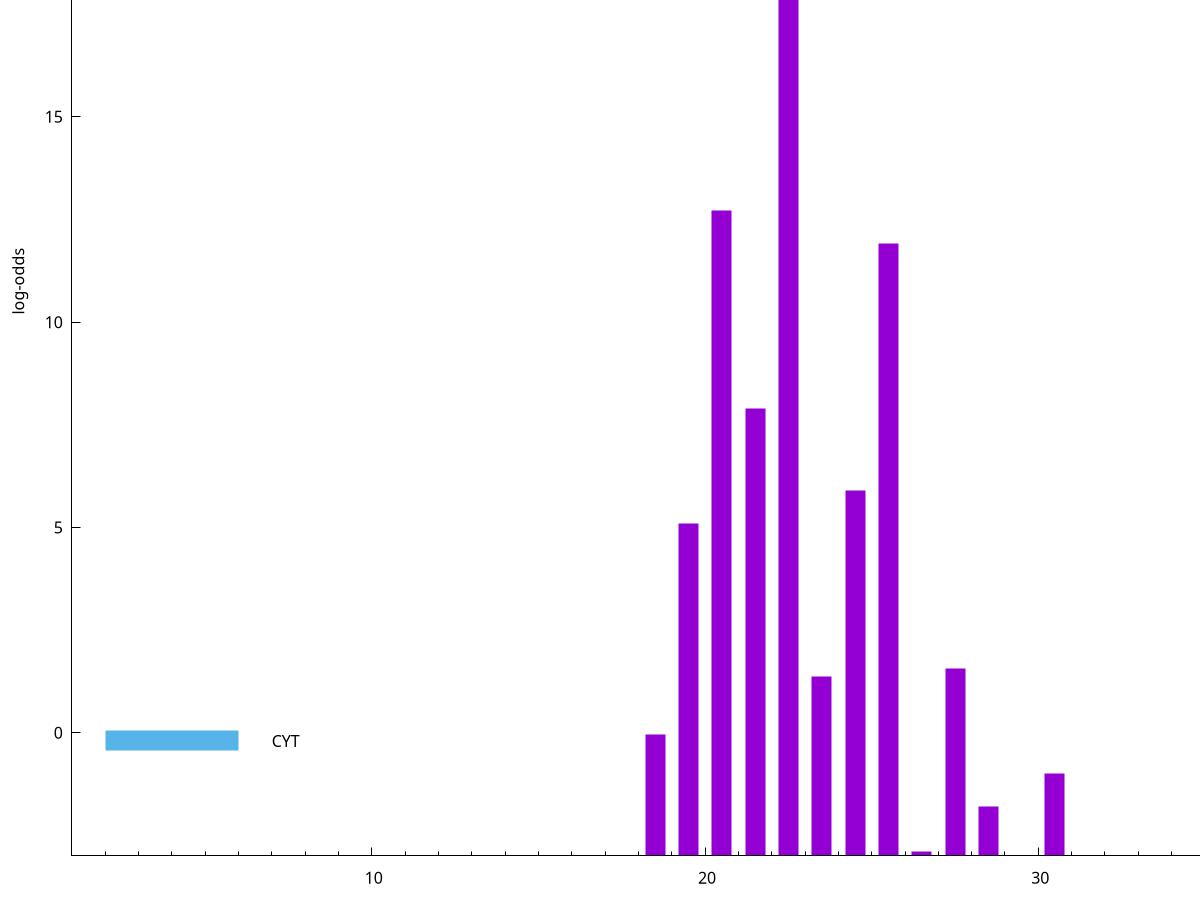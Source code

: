 set title "LipoP predictions for SRR4017854.gff"
set size 2., 1.4
set xrange [1:70] 
set mxtics 10
set yrange [-3:25]
set y2range [0:28]
set ylabel "log-odds"
set term postscript eps color solid "Helvetica" 30
set output "SRR4017854.gff.eps"
set arrow from 2,19.9101 to 6,19.9101 nohead lt 1 lw 20
set label "SpI" at 7,19.9101
set arrow from 2,-0.200913 to 6,-0.200913 nohead lt 3 lw 20
set label "CYT" at 7,-0.200913
set arrow from 2,19.9101 to 6,19.9101 nohead lt 1 lw 20
set label "SpI" at 7,19.9101
# NOTE: The scores below are the log-odds scores with the threshold
# NOTE: subtracted (a hack to make gnuplot make the histogram all
# NOTE: look nice).
plot "-" axes x1y2 title "" with impulses lt 1 lw 20
22.500000 22.894000
20.500000 15.719900
25.500000 14.909400
21.500000 10.908220
24.500000 8.897910
19.500000 8.093090
27.500000 4.561640
23.500000 4.372810
18.500000 2.965749
30.500000 2.014652
28.500000 1.213690
26.500000 0.110700
e
exit
